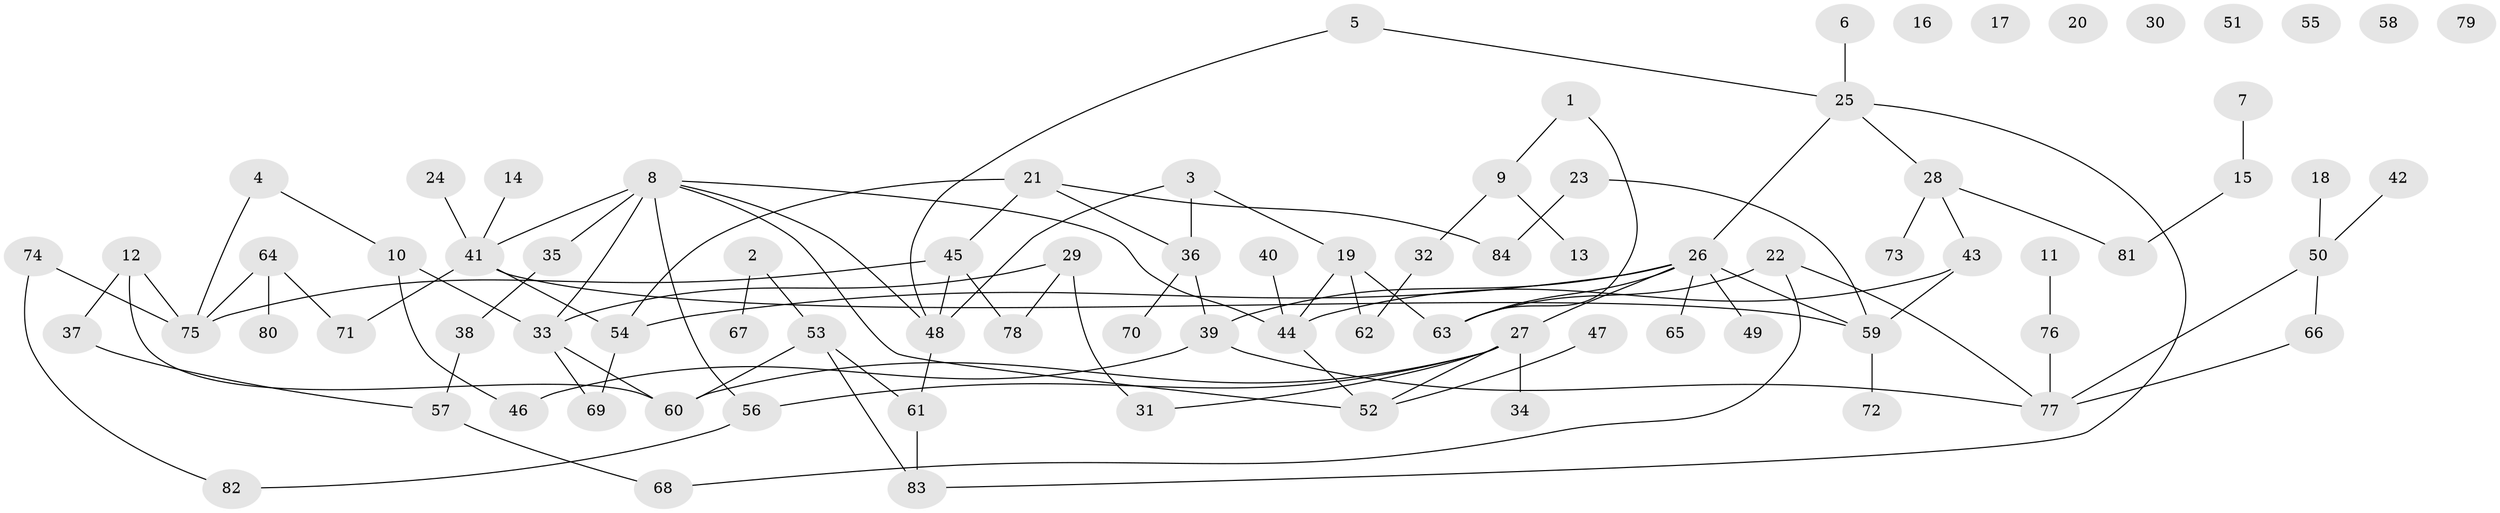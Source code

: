 // coarse degree distribution, {2: 0.22413793103448276, 3: 0.15517241379310345, 6: 0.06896551724137931, 1: 0.20689655172413793, 7: 0.06896551724137931, 5: 0.034482758620689655, 0: 0.13793103448275862, 4: 0.08620689655172414, 9: 0.017241379310344827}
// Generated by graph-tools (version 1.1) at 2025/23/03/03/25 07:23:29]
// undirected, 84 vertices, 105 edges
graph export_dot {
graph [start="1"]
  node [color=gray90,style=filled];
  1;
  2;
  3;
  4;
  5;
  6;
  7;
  8;
  9;
  10;
  11;
  12;
  13;
  14;
  15;
  16;
  17;
  18;
  19;
  20;
  21;
  22;
  23;
  24;
  25;
  26;
  27;
  28;
  29;
  30;
  31;
  32;
  33;
  34;
  35;
  36;
  37;
  38;
  39;
  40;
  41;
  42;
  43;
  44;
  45;
  46;
  47;
  48;
  49;
  50;
  51;
  52;
  53;
  54;
  55;
  56;
  57;
  58;
  59;
  60;
  61;
  62;
  63;
  64;
  65;
  66;
  67;
  68;
  69;
  70;
  71;
  72;
  73;
  74;
  75;
  76;
  77;
  78;
  79;
  80;
  81;
  82;
  83;
  84;
  1 -- 9;
  1 -- 63;
  2 -- 53;
  2 -- 67;
  3 -- 19;
  3 -- 36;
  3 -- 48;
  4 -- 10;
  4 -- 75;
  5 -- 25;
  5 -- 48;
  6 -- 25;
  7 -- 15;
  8 -- 33;
  8 -- 35;
  8 -- 41;
  8 -- 44;
  8 -- 48;
  8 -- 52;
  8 -- 56;
  9 -- 13;
  9 -- 32;
  10 -- 33;
  10 -- 46;
  11 -- 76;
  12 -- 37;
  12 -- 60;
  12 -- 75;
  14 -- 41;
  15 -- 81;
  18 -- 50;
  19 -- 44;
  19 -- 62;
  19 -- 63;
  21 -- 36;
  21 -- 45;
  21 -- 54;
  21 -- 84;
  22 -- 63;
  22 -- 68;
  22 -- 77;
  23 -- 59;
  23 -- 84;
  24 -- 41;
  25 -- 26;
  25 -- 28;
  25 -- 83;
  26 -- 27;
  26 -- 39;
  26 -- 49;
  26 -- 54;
  26 -- 59;
  26 -- 63;
  26 -- 65;
  27 -- 31;
  27 -- 34;
  27 -- 52;
  27 -- 56;
  27 -- 60;
  28 -- 43;
  28 -- 73;
  28 -- 81;
  29 -- 31;
  29 -- 33;
  29 -- 78;
  32 -- 62;
  33 -- 60;
  33 -- 69;
  35 -- 38;
  36 -- 39;
  36 -- 70;
  37 -- 57;
  38 -- 57;
  39 -- 46;
  39 -- 77;
  40 -- 44;
  41 -- 54;
  41 -- 59;
  41 -- 71;
  42 -- 50;
  43 -- 44;
  43 -- 59;
  44 -- 52;
  45 -- 48;
  45 -- 75;
  45 -- 78;
  47 -- 52;
  48 -- 61;
  50 -- 66;
  50 -- 77;
  53 -- 60;
  53 -- 61;
  53 -- 83;
  54 -- 69;
  56 -- 82;
  57 -- 68;
  59 -- 72;
  61 -- 83;
  64 -- 71;
  64 -- 75;
  64 -- 80;
  66 -- 77;
  74 -- 75;
  74 -- 82;
  76 -- 77;
}
